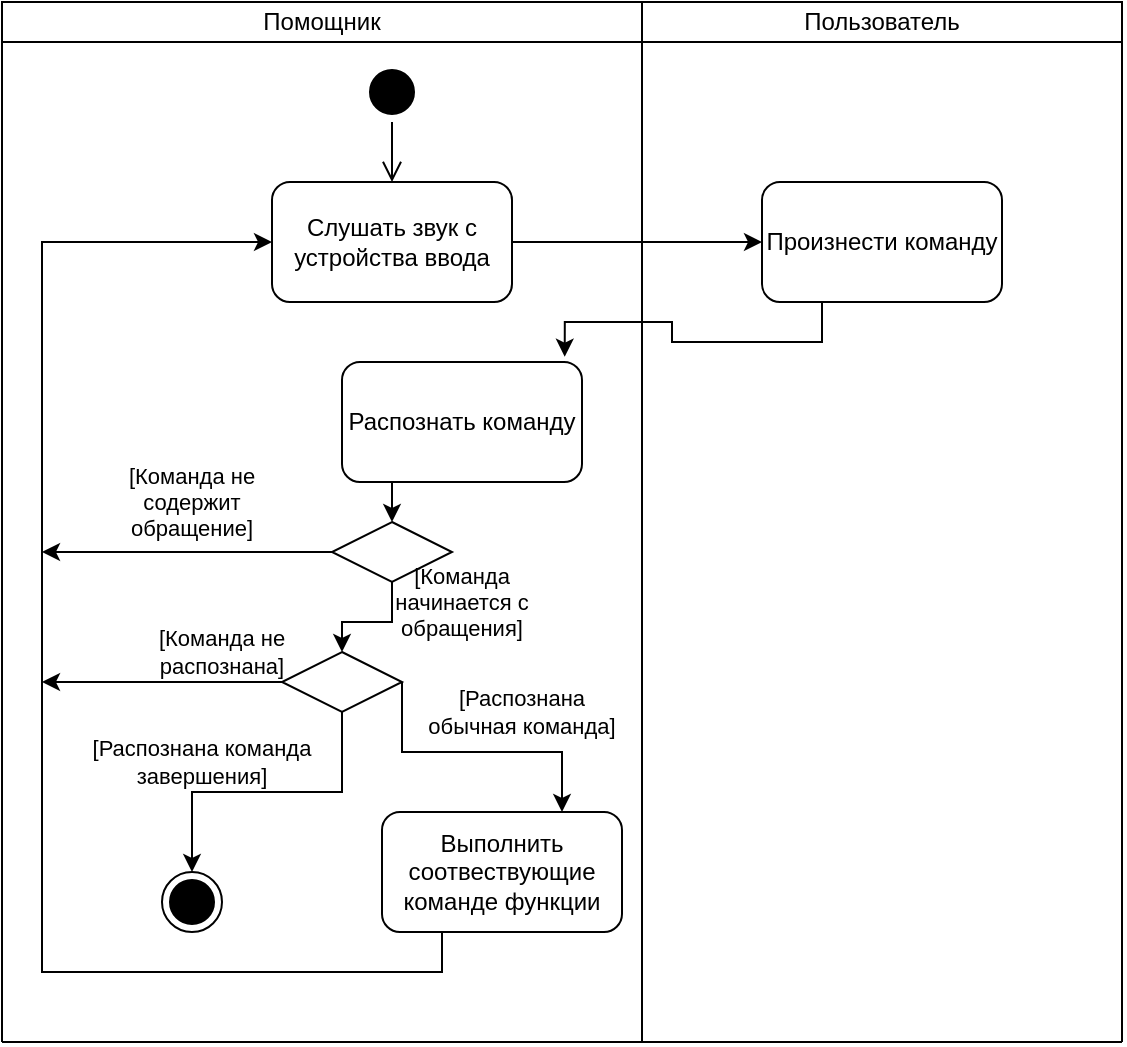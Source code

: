 <mxfile version="13.4.5" type="device"><diagram id="bplxC9LnjpXrm5PFaEkw" name="Page-1"><mxGraphModel dx="768" dy="482" grid="1" gridSize="10" guides="1" tooltips="1" connect="1" arrows="1" fold="1" page="1" pageScale="1" pageWidth="827" pageHeight="1169" math="0" shadow="0"><root><mxCell id="0"/><mxCell id="1" parent="0"/><mxCell id="c8jL60hvQ1ng7qB6EegE-1" value="Пользователь" style="rounded=0;whiteSpace=wrap;html=1;direction=west;" parent="1" vertex="1"><mxGeometry x="400" y="120" width="240" height="20" as="geometry"/></mxCell><mxCell id="c8jL60hvQ1ng7qB6EegE-2" value="Помощник" style="rounded=0;whiteSpace=wrap;html=1;direction=west;" parent="1" vertex="1"><mxGeometry x="80" y="120" width="320" height="20" as="geometry"/></mxCell><mxCell id="c8jL60hvQ1ng7qB6EegE-3" value="" style="endArrow=none;html=1;" parent="1" edge="1"><mxGeometry width="50" height="50" relative="1" as="geometry"><mxPoint x="80" y="640" as="sourcePoint"/><mxPoint x="80" y="140" as="targetPoint"/></mxGeometry></mxCell><mxCell id="c8jL60hvQ1ng7qB6EegE-4" value="" style="endArrow=none;html=1;" parent="1" edge="1"><mxGeometry width="50" height="50" relative="1" as="geometry"><mxPoint x="400" y="640" as="sourcePoint"/><mxPoint x="400" y="130" as="targetPoint"/></mxGeometry></mxCell><mxCell id="c8jL60hvQ1ng7qB6EegE-5" value="" style="endArrow=none;html=1;" parent="1" edge="1"><mxGeometry width="50" height="50" relative="1" as="geometry"><mxPoint x="640" y="640" as="sourcePoint"/><mxPoint x="640" y="130" as="targetPoint"/></mxGeometry></mxCell><mxCell id="c8jL60hvQ1ng7qB6EegE-6" value="" style="ellipse;html=1;shape=startState;fillColor=#000000;" parent="1" vertex="1"><mxGeometry x="260" y="150" width="30" height="30" as="geometry"/></mxCell><mxCell id="c8jL60hvQ1ng7qB6EegE-7" value="" style="edgeStyle=orthogonalEdgeStyle;html=1;verticalAlign=bottom;endArrow=open;endSize=8;" parent="1" source="c8jL60hvQ1ng7qB6EegE-6" edge="1"><mxGeometry relative="1" as="geometry"><mxPoint x="275" y="210" as="targetPoint"/></mxGeometry></mxCell><mxCell id="c8jL60hvQ1ng7qB6EegE-10" style="edgeStyle=orthogonalEdgeStyle;rounded=0;orthogonalLoop=1;jettySize=auto;html=1;exitX=1;exitY=0.5;exitDx=0;exitDy=0;entryX=0;entryY=0.5;entryDx=0;entryDy=0;strokeColor=#000000;" parent="1" source="c8jL60hvQ1ng7qB6EegE-8" target="c8jL60hvQ1ng7qB6EegE-9" edge="1"><mxGeometry relative="1" as="geometry"/></mxCell><mxCell id="c8jL60hvQ1ng7qB6EegE-8" value="Слушать звук с устройства ввода" style="rounded=1;whiteSpace=wrap;html=1;strokeColor=#000000;" parent="1" vertex="1"><mxGeometry x="215" y="210" width="120" height="60" as="geometry"/></mxCell><mxCell id="c8jL60hvQ1ng7qB6EegE-12" style="edgeStyle=orthogonalEdgeStyle;rounded=0;orthogonalLoop=1;jettySize=auto;html=1;exitX=0.25;exitY=1;exitDx=0;exitDy=0;entryX=0.928;entryY=-0.044;entryDx=0;entryDy=0;entryPerimeter=0;strokeColor=#000000;" parent="1" source="c8jL60hvQ1ng7qB6EegE-9" target="c8jL60hvQ1ng7qB6EegE-11" edge="1"><mxGeometry relative="1" as="geometry"/></mxCell><mxCell id="c8jL60hvQ1ng7qB6EegE-9" value="Произнести команду" style="rounded=1;whiteSpace=wrap;html=1;strokeColor=#000000;" parent="1" vertex="1"><mxGeometry x="460" y="210" width="120" height="60" as="geometry"/></mxCell><mxCell id="J2-fcqOCMJ7PK-hnkac8-2" style="edgeStyle=orthogonalEdgeStyle;rounded=0;orthogonalLoop=1;jettySize=auto;html=1;exitX=0.25;exitY=1;exitDx=0;exitDy=0;entryX=0.5;entryY=0;entryDx=0;entryDy=0;" edge="1" parent="1" source="c8jL60hvQ1ng7qB6EegE-11" target="J2-fcqOCMJ7PK-hnkac8-1"><mxGeometry relative="1" as="geometry"/></mxCell><mxCell id="c8jL60hvQ1ng7qB6EegE-11" value="Распознать команду" style="rounded=1;whiteSpace=wrap;html=1;strokeColor=#000000;" parent="1" vertex="1"><mxGeometry x="250" y="300" width="120" height="60" as="geometry"/></mxCell><mxCell id="J2-fcqOCMJ7PK-hnkac8-6" style="edgeStyle=orthogonalEdgeStyle;rounded=0;orthogonalLoop=1;jettySize=auto;html=1;exitX=0.25;exitY=1;exitDx=0;exitDy=0;entryX=0;entryY=0.5;entryDx=0;entryDy=0;" edge="1" parent="1" source="c8jL60hvQ1ng7qB6EegE-13" target="c8jL60hvQ1ng7qB6EegE-8"><mxGeometry relative="1" as="geometry"><Array as="points"><mxPoint x="300" y="605"/><mxPoint x="100" y="605"/><mxPoint x="100" y="240"/></Array></mxGeometry></mxCell><mxCell id="c8jL60hvQ1ng7qB6EegE-13" value="Выполнить соотвествующие команде функции" style="rounded=1;whiteSpace=wrap;html=1;strokeColor=#000000;" parent="1" vertex="1"><mxGeometry x="270" y="525" width="120" height="60" as="geometry"/></mxCell><mxCell id="c8jL60hvQ1ng7qB6EegE-14" value="" style="ellipse;html=1;shape=endState;fillColor=#000000;" parent="1" vertex="1"><mxGeometry x="160" y="555" width="30" height="30" as="geometry"/></mxCell><mxCell id="c8jL60hvQ1ng7qB6EegE-21" style="edgeStyle=orthogonalEdgeStyle;rounded=0;orthogonalLoop=1;jettySize=auto;html=1;exitX=1;exitY=0.5;exitDx=0;exitDy=0;entryX=0.75;entryY=0;entryDx=0;entryDy=0;strokeColor=#000000;" parent="1" source="c8jL60hvQ1ng7qB6EegE-18" target="c8jL60hvQ1ng7qB6EegE-13" edge="1"><mxGeometry relative="1" as="geometry"><Array as="points"><mxPoint x="280" y="495"/><mxPoint x="360" y="495"/></Array></mxGeometry></mxCell><mxCell id="c8jL60hvQ1ng7qB6EegE-22" style="edgeStyle=orthogonalEdgeStyle;rounded=0;orthogonalLoop=1;jettySize=auto;html=1;exitX=0.5;exitY=1;exitDx=0;exitDy=0;entryX=0.5;entryY=0;entryDx=0;entryDy=0;strokeColor=#000000;" parent="1" source="c8jL60hvQ1ng7qB6EegE-18" target="c8jL60hvQ1ng7qB6EegE-14" edge="1"><mxGeometry relative="1" as="geometry"/></mxCell><mxCell id="J2-fcqOCMJ7PK-hnkac8-7" style="edgeStyle=orthogonalEdgeStyle;rounded=0;orthogonalLoop=1;jettySize=auto;html=1;exitX=0;exitY=0.5;exitDx=0;exitDy=0;" edge="1" parent="1" source="c8jL60hvQ1ng7qB6EegE-18"><mxGeometry relative="1" as="geometry"><mxPoint x="100" y="460" as="targetPoint"/></mxGeometry></mxCell><mxCell id="c8jL60hvQ1ng7qB6EegE-18" value="" style="rhombus;whiteSpace=wrap;html=1;strokeColor=#000000;" parent="1" vertex="1"><mxGeometry x="220" y="445" width="60" height="30" as="geometry"/></mxCell><mxCell id="c8jL60hvQ1ng7qB6EegE-23" value="" style="endArrow=none;html=1;strokeColor=#000000;" parent="1" edge="1"><mxGeometry width="50" height="50" relative="1" as="geometry"><mxPoint x="80" y="640" as="sourcePoint"/><mxPoint x="640" y="640" as="targetPoint"/></mxGeometry></mxCell><mxCell id="c8jL60hvQ1ng7qB6EegE-24" value="[Распознана обычная команда]" style="text;html=1;strokeColor=none;fillColor=none;align=center;verticalAlign=middle;whiteSpace=wrap;rounded=0;fontSize=11;" parent="1" vertex="1"><mxGeometry x="290" y="465" width="100" height="20" as="geometry"/></mxCell><mxCell id="c8jL60hvQ1ng7qB6EegE-25" value="[Распознана команда завершения]" style="text;html=1;strokeColor=none;fillColor=none;align=center;verticalAlign=middle;whiteSpace=wrap;rounded=0;fontSize=11;" parent="1" vertex="1"><mxGeometry x="120" y="490" width="120" height="20" as="geometry"/></mxCell><mxCell id="c8jL60hvQ1ng7qB6EegE-26" value="[Команда не распознана]" style="text;html=1;strokeColor=none;fillColor=none;align=center;verticalAlign=middle;whiteSpace=wrap;rounded=0;fontSize=11;" parent="1" vertex="1"><mxGeometry x="140" y="435" width="100" height="20" as="geometry"/></mxCell><mxCell id="J2-fcqOCMJ7PK-hnkac8-3" style="edgeStyle=orthogonalEdgeStyle;rounded=0;orthogonalLoop=1;jettySize=auto;html=1;exitX=0.5;exitY=1;exitDx=0;exitDy=0;entryX=0.5;entryY=0;entryDx=0;entryDy=0;" edge="1" parent="1" source="J2-fcqOCMJ7PK-hnkac8-1" target="c8jL60hvQ1ng7qB6EegE-18"><mxGeometry relative="1" as="geometry"/></mxCell><mxCell id="J2-fcqOCMJ7PK-hnkac8-4" style="edgeStyle=orthogonalEdgeStyle;rounded=0;orthogonalLoop=1;jettySize=auto;html=1;exitX=0;exitY=0.5;exitDx=0;exitDy=0;" edge="1" parent="1" source="J2-fcqOCMJ7PK-hnkac8-1"><mxGeometry relative="1" as="geometry"><mxPoint x="100" y="395" as="targetPoint"/></mxGeometry></mxCell><mxCell id="J2-fcqOCMJ7PK-hnkac8-1" value="" style="rhombus;whiteSpace=wrap;html=1;strokeColor=#000000;" vertex="1" parent="1"><mxGeometry x="245" y="380" width="60" height="30" as="geometry"/></mxCell><mxCell id="J2-fcqOCMJ7PK-hnkac8-8" value="[Команда не содержит обращение]" style="text;html=1;strokeColor=none;fillColor=none;align=center;verticalAlign=middle;whiteSpace=wrap;rounded=0;fontSize=11;" vertex="1" parent="1"><mxGeometry x="125" y="360" width="100" height="20" as="geometry"/></mxCell><mxCell id="J2-fcqOCMJ7PK-hnkac8-9" value="[Команда начинается с обращения]" style="text;html=1;strokeColor=none;fillColor=none;align=center;verticalAlign=middle;whiteSpace=wrap;rounded=0;fontSize=11;" vertex="1" parent="1"><mxGeometry x="260" y="410" width="100" height="20" as="geometry"/></mxCell></root></mxGraphModel></diagram></mxfile>
